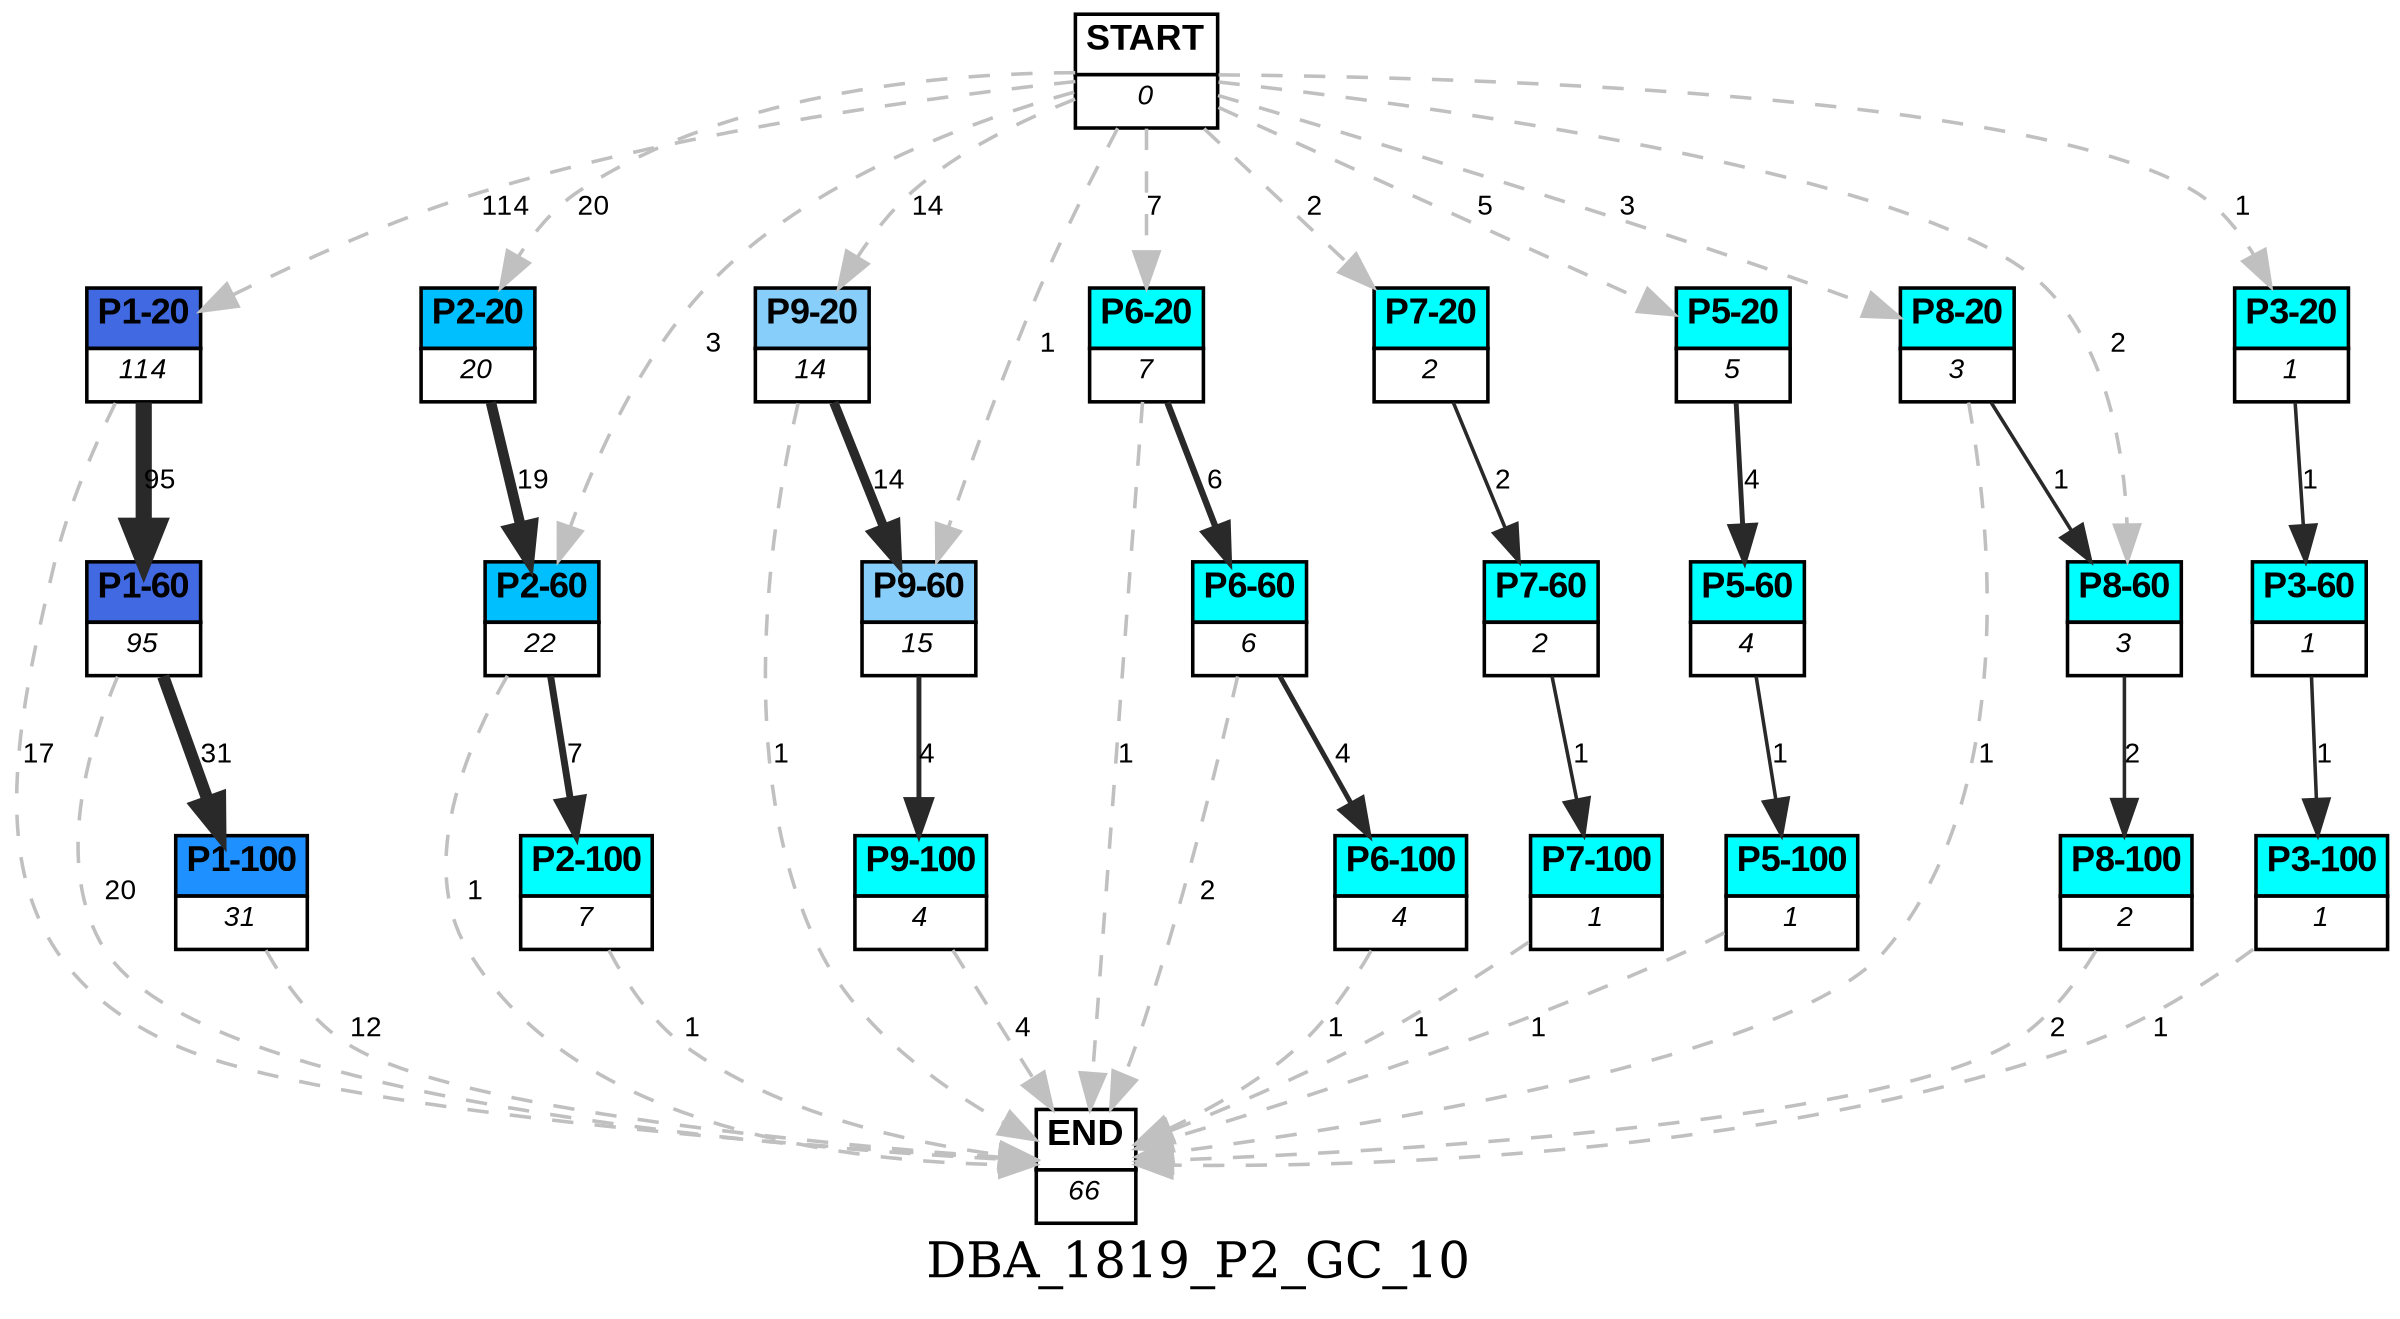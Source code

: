 digraph DBA_1819_P2_GC_10 {
	label=DBA_1819_P2_GC_10;
	dpi = 150
	size="16,11!";
	margin = 0;
"START" [shape=plain, label=<<table border="0" cellborder="1" cellspacing="0"><tr><td bgcolor="white"><FONT face="Arial" POINT-SIZE="10"><b>START</b></FONT></td></tr><tr><td bgcolor="white"><FONT face="Arial" POINT-SIZE="8"><i>0</i></FONT></td></tr></table>>]

"P1-20" [shape=plain, label=<<table border="0" cellborder="1" cellspacing="0"><tr><td bgcolor="royalblue"><FONT face="Arial" POINT-SIZE="10"><b>P1-20</b></FONT></td></tr><tr><td bgcolor="white"><FONT face="Arial" POINT-SIZE="8"><i>114</i></FONT></td></tr></table>>]

"P1-60" [shape=plain, label=<<table border="0" cellborder="1" cellspacing="0"><tr><td bgcolor="royalblue"><FONT face="Arial" POINT-SIZE="10"><b>P1-60</b></FONT></td></tr><tr><td bgcolor="white"><FONT face="Arial" POINT-SIZE="8"><i>95</i></FONT></td></tr></table>>]

"P2-20" [shape=plain, label=<<table border="0" cellborder="1" cellspacing="0"><tr><td bgcolor="deepskyblue"><FONT face="Arial" POINT-SIZE="10"><b>P2-20</b></FONT></td></tr><tr><td bgcolor="white"><FONT face="Arial" POINT-SIZE="8"><i>20</i></FONT></td></tr></table>>]

"P2-60" [shape=plain, label=<<table border="0" cellborder="1" cellspacing="0"><tr><td bgcolor="deepskyblue"><FONT face="Arial" POINT-SIZE="10"><b>P2-60</b></FONT></td></tr><tr><td bgcolor="white"><FONT face="Arial" POINT-SIZE="8"><i>22</i></FONT></td></tr></table>>]

"P9-20" [shape=plain, label=<<table border="0" cellborder="1" cellspacing="0"><tr><td bgcolor="lightskyblue"><FONT face="Arial" POINT-SIZE="10"><b>P9-20</b></FONT></td></tr><tr><td bgcolor="white"><FONT face="Arial" POINT-SIZE="8"><i>14</i></FONT></td></tr></table>>]

"P9-60" [shape=plain, label=<<table border="0" cellborder="1" cellspacing="0"><tr><td bgcolor="lightskyblue"><FONT face="Arial" POINT-SIZE="10"><b>P9-60</b></FONT></td></tr><tr><td bgcolor="white"><FONT face="Arial" POINT-SIZE="8"><i>15</i></FONT></td></tr></table>>]

"P6-20" [shape=plain, label=<<table border="0" cellborder="1" cellspacing="0"><tr><td bgcolor="aqua"><FONT face="Arial" POINT-SIZE="10"><b>P6-20</b></FONT></td></tr><tr><td bgcolor="white"><FONT face="Arial" POINT-SIZE="8"><i>7</i></FONT></td></tr></table>>]

"P6-60" [shape=plain, label=<<table border="0" cellborder="1" cellspacing="0"><tr><td bgcolor="aqua"><FONT face="Arial" POINT-SIZE="10"><b>P6-60</b></FONT></td></tr><tr><td bgcolor="white"><FONT face="Arial" POINT-SIZE="8"><i>6</i></FONT></td></tr></table>>]

"P7-20" [shape=plain, label=<<table border="0" cellborder="1" cellspacing="0"><tr><td bgcolor="aqua"><FONT face="Arial" POINT-SIZE="10"><b>P7-20</b></FONT></td></tr><tr><td bgcolor="white"><FONT face="Arial" POINT-SIZE="8"><i>2</i></FONT></td></tr></table>>]

"P7-60" [shape=plain, label=<<table border="0" cellborder="1" cellspacing="0"><tr><td bgcolor="aqua"><FONT face="Arial" POINT-SIZE="10"><b>P7-60</b></FONT></td></tr><tr><td bgcolor="white"><FONT face="Arial" POINT-SIZE="8"><i>2</i></FONT></td></tr></table>>]

"P5-20" [shape=plain, label=<<table border="0" cellborder="1" cellspacing="0"><tr><td bgcolor="aqua"><FONT face="Arial" POINT-SIZE="10"><b>P5-20</b></FONT></td></tr><tr><td bgcolor="white"><FONT face="Arial" POINT-SIZE="8"><i>5</i></FONT></td></tr></table>>]

"P5-60" [shape=plain, label=<<table border="0" cellborder="1" cellspacing="0"><tr><td bgcolor="aqua"><FONT face="Arial" POINT-SIZE="10"><b>P5-60</b></FONT></td></tr><tr><td bgcolor="white"><FONT face="Arial" POINT-SIZE="8"><i>4</i></FONT></td></tr></table>>]

"P8-20" [shape=plain, label=<<table border="0" cellborder="1" cellspacing="0"><tr><td bgcolor="aqua"><FONT face="Arial" POINT-SIZE="10"><b>P8-20</b></FONT></td></tr><tr><td bgcolor="white"><FONT face="Arial" POINT-SIZE="8"><i>3</i></FONT></td></tr></table>>]

"P8-60" [shape=plain, label=<<table border="0" cellborder="1" cellspacing="0"><tr><td bgcolor="aqua"><FONT face="Arial" POINT-SIZE="10"><b>P8-60</b></FONT></td></tr><tr><td bgcolor="white"><FONT face="Arial" POINT-SIZE="8"><i>3</i></FONT></td></tr></table>>]

"P2-100" [shape=plain, label=<<table border="0" cellborder="1" cellspacing="0"><tr><td bgcolor="aqua"><FONT face="Arial" POINT-SIZE="10"><b>P2-100</b></FONT></td></tr><tr><td bgcolor="white"><FONT face="Arial" POINT-SIZE="8"><i>7</i></FONT></td></tr></table>>]

"P1-100" [shape=plain, label=<<table border="0" cellborder="1" cellspacing="0"><tr><td bgcolor="dodgerblue"><FONT face="Arial" POINT-SIZE="10"><b>P1-100</b></FONT></td></tr><tr><td bgcolor="white"><FONT face="Arial" POINT-SIZE="8"><i>31</i></FONT></td></tr></table>>]

"P6-100" [shape=plain, label=<<table border="0" cellborder="1" cellspacing="0"><tr><td bgcolor="aqua"><FONT face="Arial" POINT-SIZE="10"><b>P6-100</b></FONT></td></tr><tr><td bgcolor="white"><FONT face="Arial" POINT-SIZE="8"><i>4</i></FONT></td></tr></table>>]

"P9-100" [shape=plain, label=<<table border="0" cellborder="1" cellspacing="0"><tr><td bgcolor="aqua"><FONT face="Arial" POINT-SIZE="10"><b>P9-100</b></FONT></td></tr><tr><td bgcolor="white"><FONT face="Arial" POINT-SIZE="8"><i>4</i></FONT></td></tr></table>>]

"P5-100" [shape=plain, label=<<table border="0" cellborder="1" cellspacing="0"><tr><td bgcolor="aqua"><FONT face="Arial" POINT-SIZE="10"><b>P5-100</b></FONT></td></tr><tr><td bgcolor="white"><FONT face="Arial" POINT-SIZE="8"><i>1</i></FONT></td></tr></table>>]

"P7-100" [shape=plain, label=<<table border="0" cellborder="1" cellspacing="0"><tr><td bgcolor="aqua"><FONT face="Arial" POINT-SIZE="10"><b>P7-100</b></FONT></td></tr><tr><td bgcolor="white"><FONT face="Arial" POINT-SIZE="8"><i>1</i></FONT></td></tr></table>>]

"P8-100" [shape=plain, label=<<table border="0" cellborder="1" cellspacing="0"><tr><td bgcolor="aqua"><FONT face="Arial" POINT-SIZE="10"><b>P8-100</b></FONT></td></tr><tr><td bgcolor="white"><FONT face="Arial" POINT-SIZE="8"><i>2</i></FONT></td></tr></table>>]

"P3-20" [shape=plain, label=<<table border="0" cellborder="1" cellspacing="0"><tr><td bgcolor="aqua"><FONT face="Arial" POINT-SIZE="10"><b>P3-20</b></FONT></td></tr><tr><td bgcolor="white"><FONT face="Arial" POINT-SIZE="8"><i>1</i></FONT></td></tr></table>>]

"P3-60" [shape=plain, label=<<table border="0" cellborder="1" cellspacing="0"><tr><td bgcolor="aqua"><FONT face="Arial" POINT-SIZE="10"><b>P3-60</b></FONT></td></tr><tr><td bgcolor="white"><FONT face="Arial" POINT-SIZE="8"><i>1</i></FONT></td></tr></table>>]

"P3-100" [shape=plain, label=<<table border="0" cellborder="1" cellspacing="0"><tr><td bgcolor="aqua"><FONT face="Arial" POINT-SIZE="10"><b>P3-100</b></FONT></td></tr><tr><td bgcolor="white"><FONT face="Arial" POINT-SIZE="8"><i>1</i></FONT></td></tr></table>>]

"END" [shape=plain, label=<<table border="0" cellborder="1" cellspacing="0"><tr><td bgcolor="white"><FONT face="Arial" POINT-SIZE="10"><b>END</b></FONT></td></tr><tr><td bgcolor="white"><FONT face="Arial" POINT-SIZE="8"><i>66</i></FONT></td></tr></table>>]

"START" -> "P1-20" [ style = dashed color=grey label ="114" labelfloat=false fontname="Arial" fontsize=8]

"START" -> "P2-20" [ style = dashed color=grey label ="20" labelfloat=false fontname="Arial" fontsize=8]

"START" -> "P2-60" [ style = dashed color=grey label ="3" labelfloat=false fontname="Arial" fontsize=8]

"START" -> "P9-20" [ style = dashed color=grey label ="14" labelfloat=false fontname="Arial" fontsize=8]

"START" -> "P9-60" [ style = dashed color=grey label ="1" labelfloat=false fontname="Arial" fontsize=8]

"START" -> "P6-20" [ style = dashed color=grey label ="7" labelfloat=false fontname="Arial" fontsize=8]

"START" -> "P7-20" [ style = dashed color=grey label ="2" labelfloat=false fontname="Arial" fontsize=8]

"START" -> "P5-20" [ style = dashed color=grey label ="5" labelfloat=false fontname="Arial" fontsize=8]

"START" -> "P8-20" [ style = dashed color=grey label ="3" labelfloat=false fontname="Arial" fontsize=8]

"START" -> "P8-60" [ style = dashed color=grey label ="2" labelfloat=false fontname="Arial" fontsize=8]

"START" -> "P3-20" [ style = dashed color=grey label ="1" labelfloat=false fontname="Arial" fontsize=8]

"P1-20" -> "P1-60" [ color=grey16 penwidth = "4.55387689160054"label ="95" labelfloat=false fontname="Arial" fontsize=8]

"P1-20" -> "END" [ style = dashed color=grey label ="17" labelfloat=false fontname="Arial" fontsize=8]

"P1-60" -> "P1-100" [ color=grey16 penwidth = "3.43398720448515"label ="31" labelfloat=false fontname="Arial" fontsize=8]

"P1-60" -> "END" [ style = dashed color=grey label ="20" labelfloat=false fontname="Arial" fontsize=8]

"P2-20" -> "P2-60" [ color=grey16 penwidth = "2.94443897916644"label ="19" labelfloat=false fontname="Arial" fontsize=8]

"P2-60" -> "P2-100" [ color=grey16 penwidth = "1.94591014905531"label ="7" labelfloat=false fontname="Arial" fontsize=8]

"P2-60" -> "END" [ style = dashed color=grey label ="1" labelfloat=false fontname="Arial" fontsize=8]

"P9-20" -> "P9-60" [ color=grey16 penwidth = "2.63905732961526"label ="14" labelfloat=false fontname="Arial" fontsize=8]

"P9-20" -> "END" [ style = dashed color=grey label ="1" labelfloat=false fontname="Arial" fontsize=8]

"P9-60" -> "P9-100" [ color=grey16 penwidth = "1.38629436111989"label ="4" labelfloat=false fontname="Arial" fontsize=8]

"P6-20" -> "P6-60" [ color=grey16 penwidth = "1.79175946922805"label ="6" labelfloat=false fontname="Arial" fontsize=8]

"P6-20" -> "END" [ style = dashed color=grey label ="1" labelfloat=false fontname="Arial" fontsize=8]

"P6-60" -> "P6-100" [ color=grey16 penwidth = "1.38629436111989"label ="4" labelfloat=false fontname="Arial" fontsize=8]

"P6-60" -> "END" [ style = dashed color=grey label ="2" labelfloat=false fontname="Arial" fontsize=8]

"P7-20" -> "P7-60" [ color=grey16 penwidth = "1"label ="2" labelfloat=false fontname="Arial" fontsize=8]

"P7-60" -> "P7-100" [ color=grey16 penwidth = "1"label ="1" labelfloat=false fontname="Arial" fontsize=8]

"P5-20" -> "P5-60" [ color=grey16 penwidth = "1.38629436111989"label ="4" labelfloat=false fontname="Arial" fontsize=8]

"P5-60" -> "P5-100" [ color=grey16 penwidth = "1"label ="1" labelfloat=false fontname="Arial" fontsize=8]

"P8-20" -> "P8-60" [ color=grey16 penwidth = "1"label ="1" labelfloat=false fontname="Arial" fontsize=8]

"P8-20" -> "END" [ style = dashed color=grey label ="1" labelfloat=false fontname="Arial" fontsize=8]

"P8-60" -> "P8-100" [ color=grey16 penwidth = "1"label ="2" labelfloat=false fontname="Arial" fontsize=8]

"P2-100" -> "END" [ style = dashed color=grey label ="1" labelfloat=false fontname="Arial" fontsize=8]

"P1-100" -> "END" [ style = dashed color=grey label ="12" labelfloat=false fontname="Arial" fontsize=8]

"P6-100" -> "END" [ style = dashed color=grey label ="1" labelfloat=false fontname="Arial" fontsize=8]

"P9-100" -> "END" [ style = dashed color=grey label ="4" labelfloat=false fontname="Arial" fontsize=8]

"P5-100" -> "END" [ style = dashed color=grey label ="1" labelfloat=false fontname="Arial" fontsize=8]

"P7-100" -> "END" [ style = dashed color=grey label ="1" labelfloat=false fontname="Arial" fontsize=8]

"P8-100" -> "END" [ style = dashed color=grey label ="2" labelfloat=false fontname="Arial" fontsize=8]

"P3-20" -> "P3-60" [ color=grey16 penwidth = "1"label ="1" labelfloat=false fontname="Arial" fontsize=8]

"P3-60" -> "P3-100" [ color=grey16 penwidth = "1"label ="1" labelfloat=false fontname="Arial" fontsize=8]

"P3-100" -> "END" [ style = dashed color=grey label ="1" labelfloat=false fontname="Arial" fontsize=8]

}
